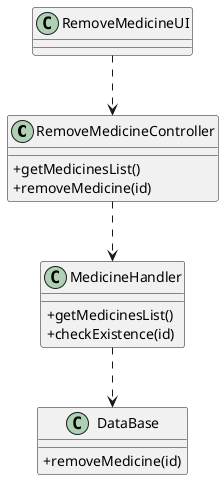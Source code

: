 @startuml
skinparam classAttributeIconSize 0

class RemoveMedicineController {
  +getMedicinesList()
  +removeMedicine(id)
}

class RemoveMedicineUI {
}

class MedicineHandler{ 
  +getMedicinesList()
  +checkExistence(id)
}

  
class DataBase{
  +removeMedicine(id)
}

RemoveMedicineUI ..> RemoveMedicineController
RemoveMedicineController ..> MedicineHandler
MedicineHandler ..> DataBase


@enduml